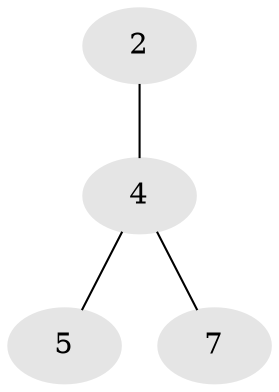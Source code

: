 // Generated by graph-tools (version 1.1) at 2025/46/02/15/25 05:46:28]
// undirected, 4 vertices, 3 edges
graph export_dot {
graph [start="1"]
  node [color=gray90,style=filled];
  2 [super="+1+6"];
  4 [super="+11+17"];
  5 [super="+8+15"];
  7 [super="+9+10+19"];
  2 -- 4;
  4 -- 5;
  4 -- 7;
}
